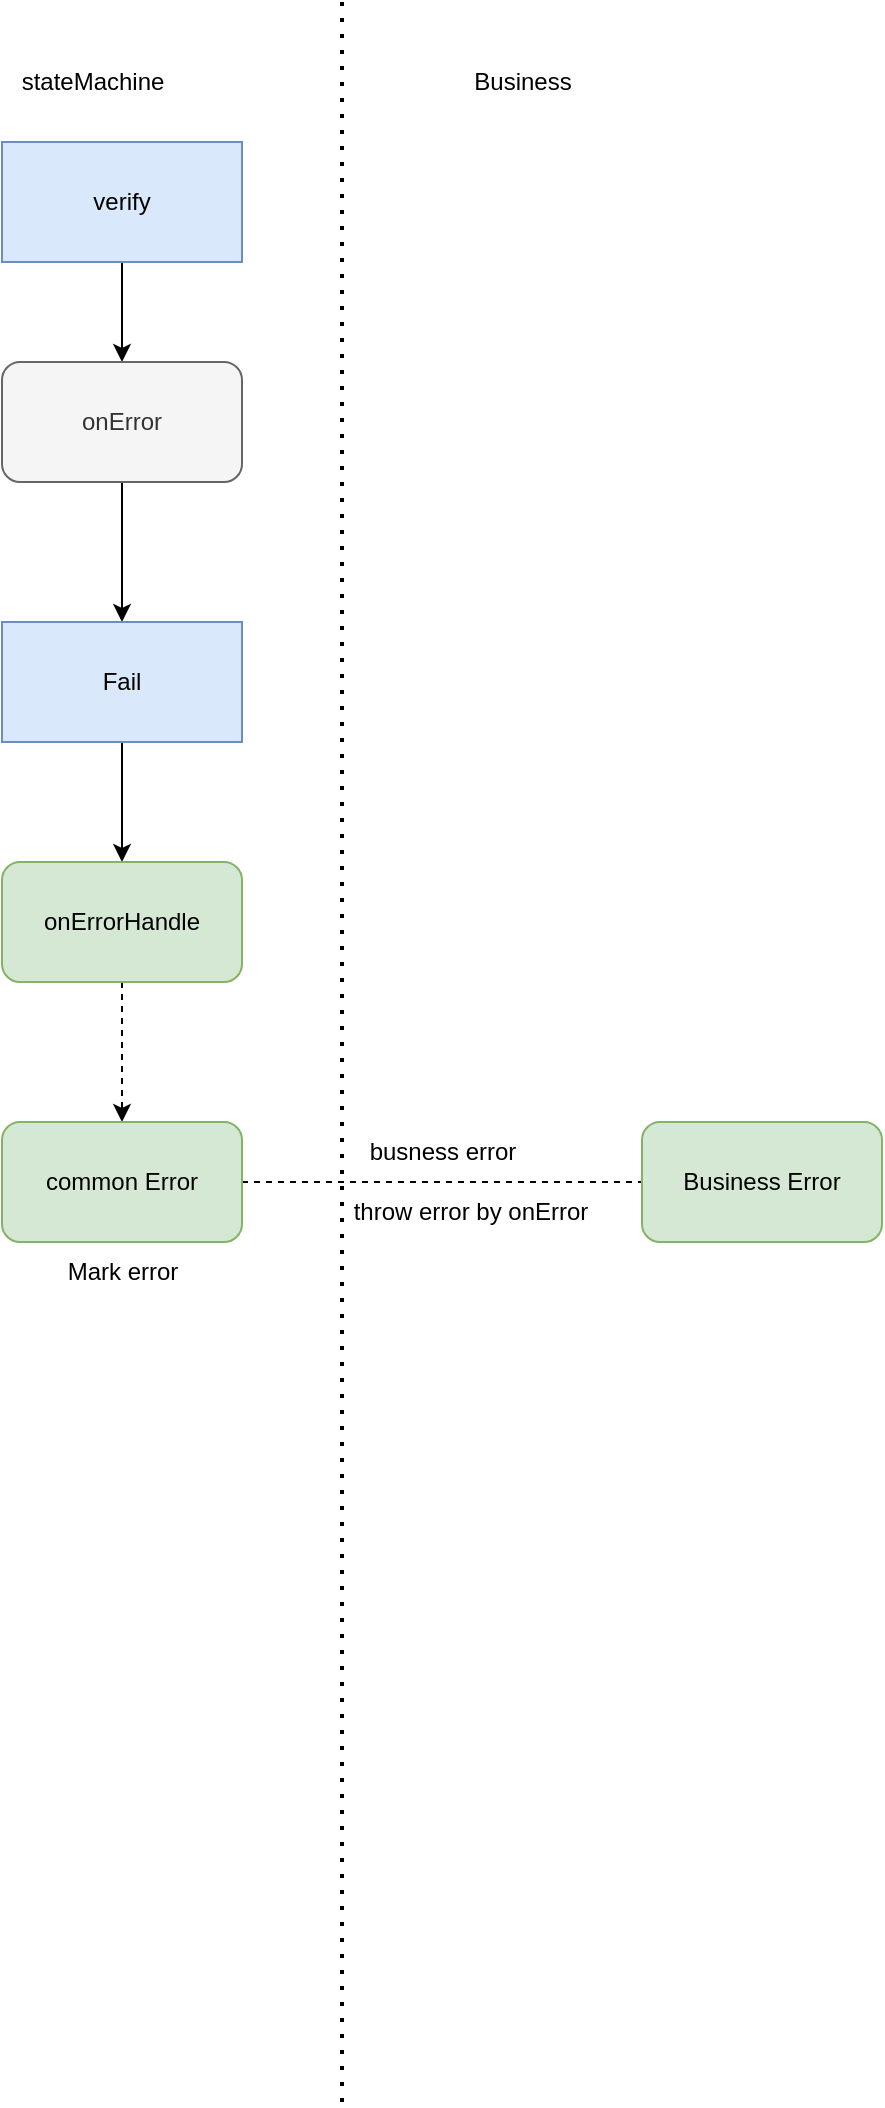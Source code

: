 <mxfile version="20.5.3" type="github">
  <diagram id="G2RMsKauwZals-JYO_71" name="第 1 页">
    <mxGraphModel dx="1426" dy="712" grid="1" gridSize="10" guides="1" tooltips="1" connect="1" arrows="1" fold="1" page="1" pageScale="1" pageWidth="827" pageHeight="1169" math="0" shadow="0">
      <root>
        <mxCell id="0" />
        <mxCell id="1" parent="0" />
        <mxCell id="2yfCEyLP9PYmyf_K8r81-4" value="" style="endArrow=none;dashed=1;html=1;dashPattern=1 3;strokeWidth=2;rounded=0;" parent="1" edge="1">
          <mxGeometry width="50" height="50" relative="1" as="geometry">
            <mxPoint x="350" y="1060" as="sourcePoint" />
            <mxPoint x="350" y="10" as="targetPoint" />
          </mxGeometry>
        </mxCell>
        <mxCell id="2yfCEyLP9PYmyf_K8r81-5" value="stateMachine" style="text;html=1;align=center;verticalAlign=middle;resizable=0;points=[];autosize=1;strokeColor=none;fillColor=none;" parent="1" vertex="1">
          <mxGeometry x="180" y="35" width="90" height="30" as="geometry" />
        </mxCell>
        <mxCell id="2yfCEyLP9PYmyf_K8r81-13" value="Business" style="text;html=1;align=center;verticalAlign=middle;resizable=0;points=[];autosize=1;strokeColor=none;fillColor=none;" parent="1" vertex="1">
          <mxGeometry x="405" y="35" width="70" height="30" as="geometry" />
        </mxCell>
        <mxCell id="FXavx8ULrs_xzsZ_7p6Y-5" value="" style="edgeStyle=orthogonalEdgeStyle;rounded=0;orthogonalLoop=1;jettySize=auto;html=1;startArrow=none;" parent="1" source="FXavx8ULrs_xzsZ_7p6Y-8" target="FXavx8ULrs_xzsZ_7p6Y-7" edge="1">
          <mxGeometry relative="1" as="geometry" />
        </mxCell>
        <mxCell id="FXavx8ULrs_xzsZ_7p6Y-10" style="edgeStyle=orthogonalEdgeStyle;rounded=0;orthogonalLoop=1;jettySize=auto;html=1;" parent="1" source="FXavx8ULrs_xzsZ_7p6Y-6" target="FXavx8ULrs_xzsZ_7p6Y-8" edge="1">
          <mxGeometry relative="1" as="geometry" />
        </mxCell>
        <mxCell id="FXavx8ULrs_xzsZ_7p6Y-6" value="verify" style="rounded=0;whiteSpace=wrap;html=1;fontFamily=Helvetica;fontSize=12;fontColor=default;align=center;strokeColor=#6c8ebf;fillColor=#dae8fc;" parent="1" vertex="1">
          <mxGeometry x="180" y="80" width="120" height="60" as="geometry" />
        </mxCell>
        <mxCell id="FXavx8ULrs_xzsZ_7p6Y-12" value="" style="edgeStyle=orthogonalEdgeStyle;rounded=0;orthogonalLoop=1;jettySize=auto;html=1;" parent="1" source="FXavx8ULrs_xzsZ_7p6Y-7" target="FXavx8ULrs_xzsZ_7p6Y-11" edge="1">
          <mxGeometry relative="1" as="geometry" />
        </mxCell>
        <mxCell id="FXavx8ULrs_xzsZ_7p6Y-7" value="Fail" style="rounded=0;whiteSpace=wrap;html=1;fontFamily=Helvetica;fontSize=12;fontColor=default;align=center;strokeColor=#6c8ebf;fillColor=#dae8fc;" parent="1" vertex="1">
          <mxGeometry x="180" y="320" width="120" height="60" as="geometry" />
        </mxCell>
        <mxCell id="FXavx8ULrs_xzsZ_7p6Y-8" value="onError" style="rounded=1;whiteSpace=wrap;html=1;fillColor=#f5f5f5;fontColor=#333333;strokeColor=#666666;" parent="1" vertex="1">
          <mxGeometry x="180" y="190" width="120" height="60" as="geometry" />
        </mxCell>
        <mxCell id="FXavx8ULrs_xzsZ_7p6Y-13" style="edgeStyle=orthogonalEdgeStyle;rounded=0;orthogonalLoop=1;jettySize=auto;html=1;dashed=1;" parent="1" edge="1">
          <mxGeometry relative="1" as="geometry">
            <mxPoint x="530" y="600" as="targetPoint" />
            <mxPoint x="300" y="600" as="sourcePoint" />
          </mxGeometry>
        </mxCell>
        <mxCell id="FXavx8ULrs_xzsZ_7p6Y-16" style="edgeStyle=orthogonalEdgeStyle;rounded=0;orthogonalLoop=1;jettySize=auto;html=1;dashed=1;" parent="1" source="FXavx8ULrs_xzsZ_7p6Y-11" edge="1">
          <mxGeometry relative="1" as="geometry">
            <mxPoint x="240" y="570" as="targetPoint" />
          </mxGeometry>
        </mxCell>
        <mxCell id="FXavx8ULrs_xzsZ_7p6Y-11" value="onErrorHandle" style="whiteSpace=wrap;html=1;rounded=1;fillColor=#d5e8d4;strokeColor=#82b366;" parent="1" vertex="1">
          <mxGeometry x="180" y="440" width="120" height="60" as="geometry" />
        </mxCell>
        <mxCell id="FXavx8ULrs_xzsZ_7p6Y-14" value="busness error" style="text;html=1;align=center;verticalAlign=middle;resizable=0;points=[];autosize=1;strokeColor=none;fillColor=none;" parent="1" vertex="1">
          <mxGeometry x="350" y="570" width="100" height="30" as="geometry" />
        </mxCell>
        <mxCell id="FXavx8ULrs_xzsZ_7p6Y-15" value="throw error by onError" style="text;html=1;align=center;verticalAlign=middle;resizable=0;points=[];autosize=1;strokeColor=none;fillColor=none;" parent="1" vertex="1">
          <mxGeometry x="344" y="600" width="140" height="30" as="geometry" />
        </mxCell>
        <mxCell id="FXavx8ULrs_xzsZ_7p6Y-17" value="Business Error" style="whiteSpace=wrap;html=1;fillColor=#d5e8d4;strokeColor=#82b366;rounded=1;" parent="1" vertex="1">
          <mxGeometry x="500" y="570" width="120" height="60" as="geometry" />
        </mxCell>
        <mxCell id="FXavx8ULrs_xzsZ_7p6Y-18" value="common Error" style="whiteSpace=wrap;html=1;fillColor=#d5e8d4;strokeColor=#82b366;rounded=1;" parent="1" vertex="1">
          <mxGeometry x="180" y="570" width="120" height="60" as="geometry" />
        </mxCell>
        <mxCell id="8jJ6j1buX3vCWYrEaB0E-1" value="Mark error" style="text;html=1;align=center;verticalAlign=middle;resizable=0;points=[];autosize=1;strokeColor=none;fillColor=none;" vertex="1" parent="1">
          <mxGeometry x="200" y="630" width="80" height="30" as="geometry" />
        </mxCell>
      </root>
    </mxGraphModel>
  </diagram>
</mxfile>
